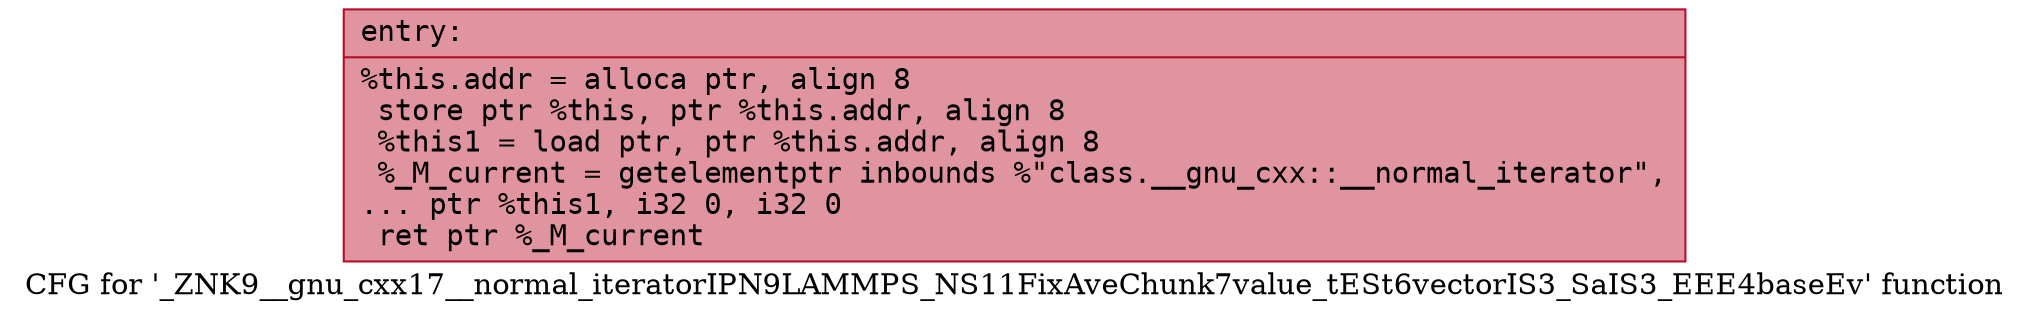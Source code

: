 digraph "CFG for '_ZNK9__gnu_cxx17__normal_iteratorIPN9LAMMPS_NS11FixAveChunk7value_tESt6vectorIS3_SaIS3_EEE4baseEv' function" {
	label="CFG for '_ZNK9__gnu_cxx17__normal_iteratorIPN9LAMMPS_NS11FixAveChunk7value_tESt6vectorIS3_SaIS3_EEE4baseEv' function";

	Node0x5612895a2060 [shape=record,color="#b70d28ff", style=filled, fillcolor="#b70d2870" fontname="Courier",label="{entry:\l|  %this.addr = alloca ptr, align 8\l  store ptr %this, ptr %this.addr, align 8\l  %this1 = load ptr, ptr %this.addr, align 8\l  %_M_current = getelementptr inbounds %\"class.__gnu_cxx::__normal_iterator\",\l... ptr %this1, i32 0, i32 0\l  ret ptr %_M_current\l}"];
}

